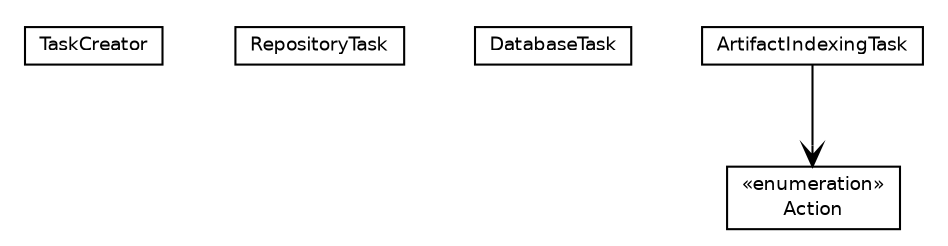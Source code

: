 #!/usr/local/bin/dot
#
# Class diagram 
# Generated by UmlGraph version 4.6 (http://www.spinellis.gr/sw/umlgraph)
#

digraph G {
	edge [fontname="Helvetica",fontsize=10,labelfontname="Helvetica",labelfontsize=10];
	node [fontname="Helvetica",fontsize=10,shape=plaintext];
	// org.apache.maven.archiva.scheduled.tasks.TaskCreator
	c16416 [label=<<table border="0" cellborder="1" cellspacing="0" cellpadding="2" port="p" href="./TaskCreator.html">
		<tr><td><table border="0" cellspacing="0" cellpadding="1">
			<tr><td> TaskCreator </td></tr>
		</table></td></tr>
		</table>>, fontname="Helvetica", fontcolor="black", fontsize=9.0];
	// org.apache.maven.archiva.scheduled.tasks.RepositoryTask
	c16417 [label=<<table border="0" cellborder="1" cellspacing="0" cellpadding="2" port="p" href="./RepositoryTask.html">
		<tr><td><table border="0" cellspacing="0" cellpadding="1">
			<tr><td> RepositoryTask </td></tr>
		</table></td></tr>
		</table>>, fontname="Helvetica", fontcolor="black", fontsize=9.0];
	// org.apache.maven.archiva.scheduled.tasks.DatabaseTask
	c16418 [label=<<table border="0" cellborder="1" cellspacing="0" cellpadding="2" port="p" href="./DatabaseTask.html">
		<tr><td><table border="0" cellspacing="0" cellpadding="1">
			<tr><td> DatabaseTask </td></tr>
		</table></td></tr>
		</table>>, fontname="Helvetica", fontcolor="black", fontsize=9.0];
	// org.apache.maven.archiva.scheduled.tasks.ArtifactIndexingTask
	c16419 [label=<<table border="0" cellborder="1" cellspacing="0" cellpadding="2" port="p" href="./ArtifactIndexingTask.html">
		<tr><td><table border="0" cellspacing="0" cellpadding="1">
			<tr><td> ArtifactIndexingTask </td></tr>
		</table></td></tr>
		</table>>, fontname="Helvetica", fontcolor="black", fontsize=9.0];
	// org.apache.maven.archiva.scheduled.tasks.ArtifactIndexingTask.Action
	c16420 [label=<<table border="0" cellborder="1" cellspacing="0" cellpadding="2" port="p" href="./ArtifactIndexingTask.Action.html">
		<tr><td><table border="0" cellspacing="0" cellpadding="1">
			<tr><td> &laquo;enumeration&raquo; </td></tr>
			<tr><td> Action </td></tr>
		</table></td></tr>
		</table>>, fontname="Helvetica", fontcolor="black", fontsize=9.0];
	// org.apache.maven.archiva.scheduled.tasks.ArtifactIndexingTask NAVASSOC org.apache.maven.archiva.scheduled.tasks.ArtifactIndexingTask.Action
	c16419:p -> c16420:p [taillabel="", label="", headlabel="", fontname="Helvetica", fontcolor="black", fontsize=10.0, color="black", arrowhead=open];
}

